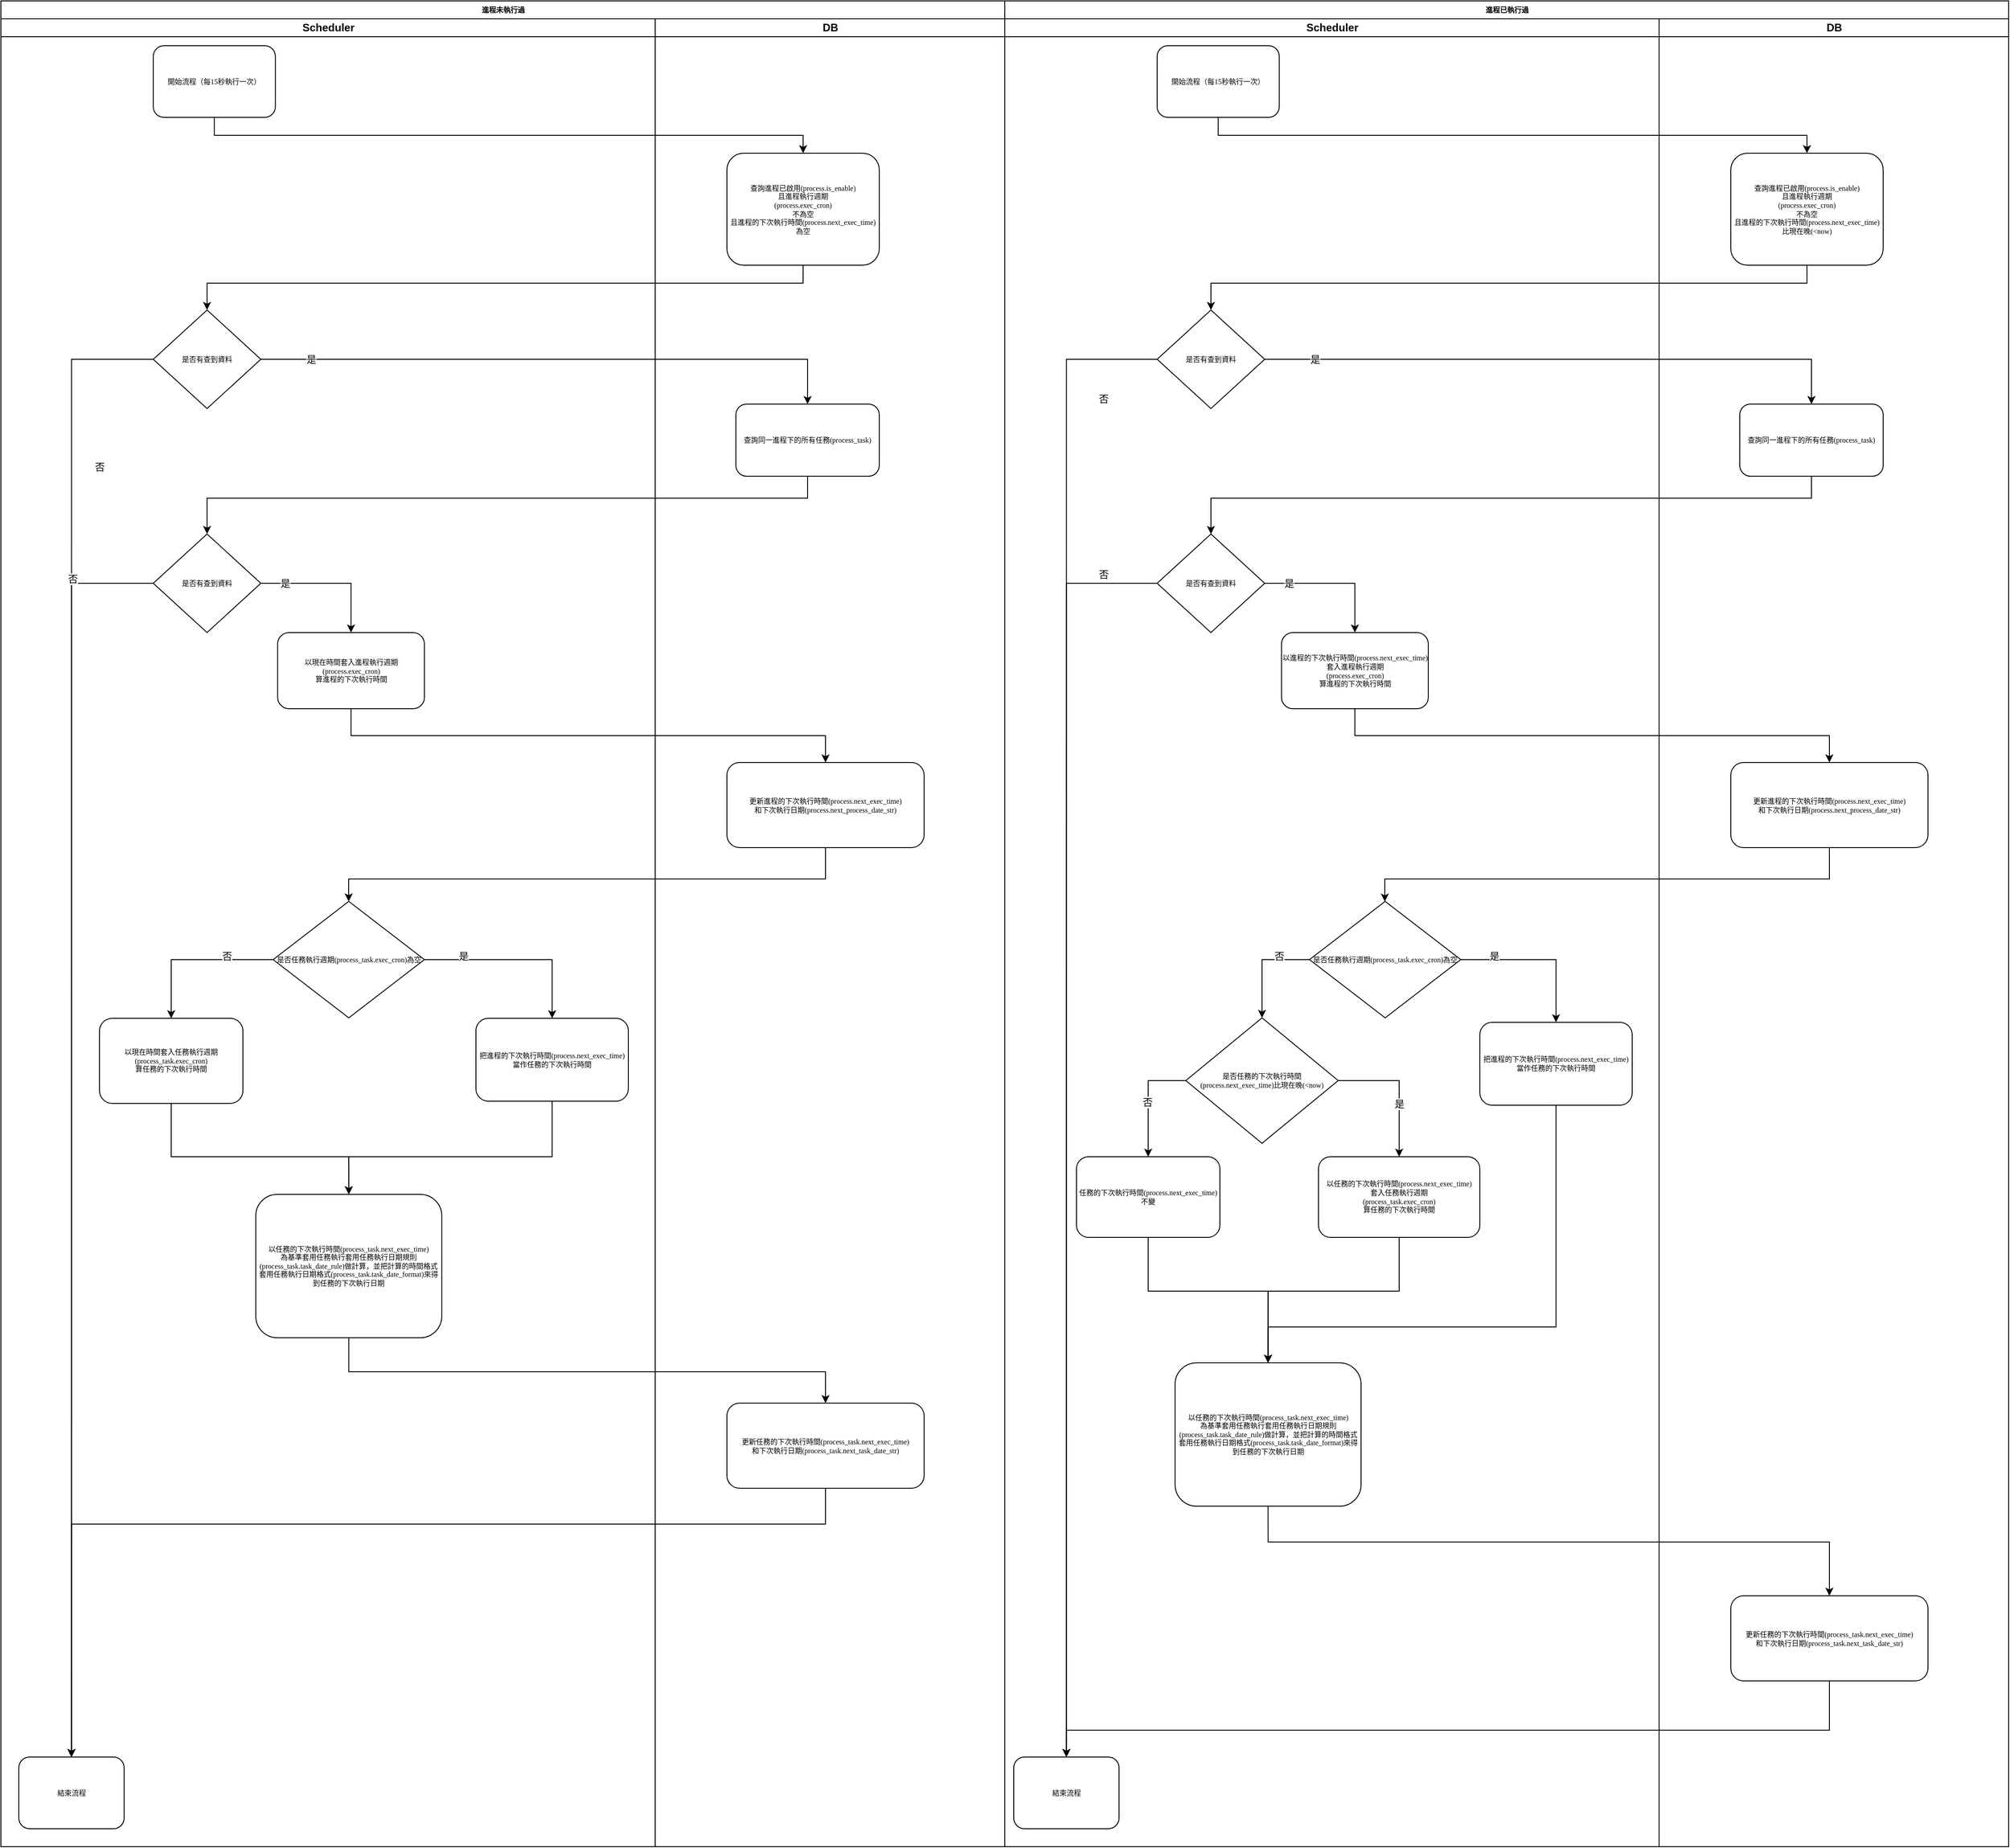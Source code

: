 <mxfile version="18.0.3" type="github">
  <diagram name="Page-1" id="74e2e168-ea6b-b213-b513-2b3c1d86103e">
    <mxGraphModel dx="2046" dy="591" grid="1" gridSize="10" guides="1" tooltips="1" connect="1" arrows="1" fold="1" page="1" pageScale="1" pageWidth="1100" pageHeight="850" background="none" math="0" shadow="0">
      <root>
        <mxCell id="0" />
        <mxCell id="1" parent="0" />
        <mxCell id="jiiuP7OG7V9hPEOmBm9L-1" value="進程未執行過" style="swimlane;html=1;childLayout=stackLayout;startSize=20;rounded=0;shadow=0;labelBackgroundColor=none;strokeWidth=1;fontFamily=Verdana;fontSize=8;align=center;" vertex="1" parent="1">
          <mxGeometry x="-1040" y="40" width="1120" height="2060" as="geometry" />
        </mxCell>
        <mxCell id="jiiuP7OG7V9hPEOmBm9L-29" style="edgeStyle=orthogonalEdgeStyle;rounded=0;orthogonalLoop=1;jettySize=auto;html=1;entryX=0.5;entryY=0;entryDx=0;entryDy=0;exitX=0.5;exitY=1;exitDx=0;exitDy=0;" edge="1" parent="jiiuP7OG7V9hPEOmBm9L-1" source="jiiuP7OG7V9hPEOmBm9L-26" target="jiiuP7OG7V9hPEOmBm9L-20">
          <mxGeometry relative="1" as="geometry">
            <mxPoint x="560" y="215" as="sourcePoint" />
            <Array as="points">
              <mxPoint x="895" y="315" />
              <mxPoint x="230" y="315" />
            </Array>
          </mxGeometry>
        </mxCell>
        <mxCell id="jiiuP7OG7V9hPEOmBm9L-154" value="" style="edgeStyle=orthogonalEdgeStyle;rounded=0;orthogonalLoop=1;jettySize=auto;html=1;entryX=0.5;entryY=0;entryDx=0;entryDy=0;exitX=1;exitY=0.5;exitDx=0;exitDy=0;" edge="1" parent="jiiuP7OG7V9hPEOmBm9L-1" source="jiiuP7OG7V9hPEOmBm9L-20" target="jiiuP7OG7V9hPEOmBm9L-159">
          <mxGeometry relative="1" as="geometry" />
        </mxCell>
        <mxCell id="jiiuP7OG7V9hPEOmBm9L-165" value="是" style="edgeLabel;html=1;align=center;verticalAlign=middle;resizable=0;points=[];" vertex="1" connectable="0" parent="jiiuP7OG7V9hPEOmBm9L-154">
          <mxGeometry x="-0.832" y="1" relative="1" as="geometry">
            <mxPoint y="1" as="offset" />
          </mxGeometry>
        </mxCell>
        <mxCell id="jiiuP7OG7V9hPEOmBm9L-162" style="edgeStyle=orthogonalEdgeStyle;rounded=0;orthogonalLoop=1;jettySize=auto;html=1;entryX=0.5;entryY=0;entryDx=0;entryDy=0;exitX=0.5;exitY=1;exitDx=0;exitDy=0;" edge="1" parent="jiiuP7OG7V9hPEOmBm9L-1" source="jiiuP7OG7V9hPEOmBm9L-159" target="jiiuP7OG7V9hPEOmBm9L-161">
          <mxGeometry relative="1" as="geometry">
            <mxPoint x="240" y="595" as="targetPoint" />
            <Array as="points">
              <mxPoint x="900" y="555" />
              <mxPoint x="230" y="555" />
            </Array>
          </mxGeometry>
        </mxCell>
        <mxCell id="jiiuP7OG7V9hPEOmBm9L-172" style="edgeStyle=orthogonalEdgeStyle;rounded=0;orthogonalLoop=1;jettySize=auto;html=1;entryX=0.5;entryY=0;entryDx=0;entryDy=0;exitX=0.5;exitY=1;exitDx=0;exitDy=0;" edge="1" parent="jiiuP7OG7V9hPEOmBm9L-1" source="jiiuP7OG7V9hPEOmBm9L-15" target="jiiuP7OG7V9hPEOmBm9L-155">
          <mxGeometry relative="1" as="geometry">
            <mxPoint x="920" y="855" as="targetPoint" />
          </mxGeometry>
        </mxCell>
        <mxCell id="jiiuP7OG7V9hPEOmBm9L-4" value="Scheduler" style="swimlane;html=1;startSize=20;" vertex="1" parent="jiiuP7OG7V9hPEOmBm9L-1">
          <mxGeometry y="20" width="730" height="2040" as="geometry" />
        </mxCell>
        <mxCell id="jiiuP7OG7V9hPEOmBm9L-5" value="結束流程" style="rounded=1;whiteSpace=wrap;html=1;shadow=0;labelBackgroundColor=none;strokeWidth=1;fontFamily=Verdana;fontSize=8;align=center;" vertex="1" parent="jiiuP7OG7V9hPEOmBm9L-4">
          <mxGeometry x="20" y="1940" width="117.5" height="80" as="geometry" />
        </mxCell>
        <mxCell id="jiiuP7OG7V9hPEOmBm9L-15" value="以現在時間套入進程執行週期&lt;br&gt;(process.exec_cron)&lt;br&gt;算進程的下次執行時間" style="rounded=1;whiteSpace=wrap;html=1;shadow=0;labelBackgroundColor=none;strokeWidth=1;fontFamily=Verdana;fontSize=8;align=center;" vertex="1" parent="jiiuP7OG7V9hPEOmBm9L-4">
          <mxGeometry x="308.75" y="685" width="163.75" height="85" as="geometry" />
        </mxCell>
        <mxCell id="jiiuP7OG7V9hPEOmBm9L-17" value="開始流程（每15秒執行一次）" style="rounded=1;whiteSpace=wrap;html=1;shadow=0;labelBackgroundColor=none;strokeWidth=1;fontFamily=Verdana;fontSize=8;align=center;" vertex="1" parent="jiiuP7OG7V9hPEOmBm9L-4">
          <mxGeometry x="170" y="30" width="136.25" height="80" as="geometry" />
        </mxCell>
        <mxCell id="jiiuP7OG7V9hPEOmBm9L-18" style="edgeStyle=orthogonalEdgeStyle;rounded=0;orthogonalLoop=1;jettySize=auto;html=1;exitX=0;exitY=0.5;exitDx=0;exitDy=0;entryX=0.5;entryY=0;entryDx=0;entryDy=0;" edge="1" parent="jiiuP7OG7V9hPEOmBm9L-4" source="jiiuP7OG7V9hPEOmBm9L-20" target="jiiuP7OG7V9hPEOmBm9L-5">
          <mxGeometry relative="1" as="geometry">
            <mxPoint x="121.25" y="1045" as="targetPoint" />
            <Array as="points">
              <mxPoint x="79" y="380" />
            </Array>
          </mxGeometry>
        </mxCell>
        <mxCell id="jiiuP7OG7V9hPEOmBm9L-19" value="否" style="edgeLabel;html=1;align=center;verticalAlign=middle;resizable=0;points=[];" vertex="1" connectable="0" parent="jiiuP7OG7V9hPEOmBm9L-18">
          <mxGeometry x="-0.554" y="1" relative="1" as="geometry">
            <mxPoint x="30" y="-157" as="offset" />
          </mxGeometry>
        </mxCell>
        <mxCell id="jiiuP7OG7V9hPEOmBm9L-20" value="是否有查到資料" style="rhombus;whiteSpace=wrap;html=1;fontSize=8;fontFamily=Verdana;rounded=0;shadow=0;labelBackgroundColor=none;strokeWidth=1;" vertex="1" parent="jiiuP7OG7V9hPEOmBm9L-4">
          <mxGeometry x="170" y="325" width="120" height="110" as="geometry" />
        </mxCell>
        <mxCell id="jiiuP7OG7V9hPEOmBm9L-164" value="" style="edgeStyle=orthogonalEdgeStyle;rounded=0;orthogonalLoop=1;jettySize=auto;html=1;exitX=1;exitY=0.5;exitDx=0;exitDy=0;entryX=0.5;entryY=0;entryDx=0;entryDy=0;" edge="1" parent="jiiuP7OG7V9hPEOmBm9L-4" source="jiiuP7OG7V9hPEOmBm9L-161" target="jiiuP7OG7V9hPEOmBm9L-15">
          <mxGeometry relative="1" as="geometry" />
        </mxCell>
        <mxCell id="jiiuP7OG7V9hPEOmBm9L-166" value="是" style="edgeLabel;html=1;align=center;verticalAlign=middle;resizable=0;points=[];" vertex="1" connectable="0" parent="jiiuP7OG7V9hPEOmBm9L-164">
          <mxGeometry x="-0.653" y="1" relative="1" as="geometry">
            <mxPoint y="1" as="offset" />
          </mxGeometry>
        </mxCell>
        <mxCell id="jiiuP7OG7V9hPEOmBm9L-173" value="否" style="edgeStyle=orthogonalEdgeStyle;rounded=0;orthogonalLoop=1;jettySize=auto;html=1;exitX=0;exitY=0.5;exitDx=0;exitDy=0;entryX=0.5;entryY=0;entryDx=0;entryDy=0;" edge="1" parent="jiiuP7OG7V9hPEOmBm9L-4" source="jiiuP7OG7V9hPEOmBm9L-161" target="jiiuP7OG7V9hPEOmBm9L-5">
          <mxGeometry x="-0.871" y="-5" relative="1" as="geometry">
            <mxPoint x="121.25" y="1045" as="targetPoint" />
            <mxPoint as="offset" />
          </mxGeometry>
        </mxCell>
        <mxCell id="jiiuP7OG7V9hPEOmBm9L-161" value="是否有查到資料" style="rhombus;whiteSpace=wrap;html=1;fontSize=8;fontFamily=Verdana;rounded=0;shadow=0;labelBackgroundColor=none;strokeWidth=1;" vertex="1" parent="jiiuP7OG7V9hPEOmBm9L-4">
          <mxGeometry x="170" y="575" width="120" height="110" as="geometry" />
        </mxCell>
        <mxCell id="jiiuP7OG7V9hPEOmBm9L-171" value="是否任務執行週期(process_task.exec_cron)為空" style="rhombus;whiteSpace=wrap;html=1;fontSize=8;fontFamily=Verdana;rounded=0;shadow=0;labelBackgroundColor=none;strokeWidth=1;" vertex="1" parent="jiiuP7OG7V9hPEOmBm9L-4">
          <mxGeometry x="303.75" y="985" width="168.75" height="130" as="geometry" />
        </mxCell>
        <mxCell id="jiiuP7OG7V9hPEOmBm9L-174" value="把進程的下次執行時間(process.next_exec_time)&lt;br&gt;當作任務的下次執行時間" style="whiteSpace=wrap;html=1;fontSize=8;fontFamily=Verdana;rounded=1;shadow=0;labelBackgroundColor=none;strokeWidth=1;" vertex="1" parent="jiiuP7OG7V9hPEOmBm9L-4">
          <mxGeometry x="530" y="1115.5" width="170" height="92.5" as="geometry" />
        </mxCell>
        <mxCell id="jiiuP7OG7V9hPEOmBm9L-175" value="" style="edgeStyle=orthogonalEdgeStyle;rounded=0;orthogonalLoop=1;jettySize=auto;html=1;" edge="1" parent="jiiuP7OG7V9hPEOmBm9L-4" source="jiiuP7OG7V9hPEOmBm9L-171" target="jiiuP7OG7V9hPEOmBm9L-174">
          <mxGeometry relative="1" as="geometry" />
        </mxCell>
        <mxCell id="jiiuP7OG7V9hPEOmBm9L-180" value="是" style="edgeLabel;html=1;align=center;verticalAlign=middle;resizable=0;points=[];" vertex="1" connectable="0" parent="jiiuP7OG7V9hPEOmBm9L-175">
          <mxGeometry x="-0.586" y="4" relative="1" as="geometry">
            <mxPoint as="offset" />
          </mxGeometry>
        </mxCell>
        <mxCell id="jiiuP7OG7V9hPEOmBm9L-184" style="edgeStyle=orthogonalEdgeStyle;rounded=0;orthogonalLoop=1;jettySize=auto;html=1;entryX=0.5;entryY=0;entryDx=0;entryDy=0;" edge="1" parent="jiiuP7OG7V9hPEOmBm9L-4" source="jiiuP7OG7V9hPEOmBm9L-178" target="jiiuP7OG7V9hPEOmBm9L-182">
          <mxGeometry relative="1" as="geometry">
            <Array as="points">
              <mxPoint x="190" y="1270" />
              <mxPoint x="388" y="1270" />
            </Array>
          </mxGeometry>
        </mxCell>
        <mxCell id="jiiuP7OG7V9hPEOmBm9L-178" value="&lt;span style=&quot;&quot;&gt;以現在時間套入任務執行週期&lt;/span&gt;&lt;br style=&quot;&quot;&gt;&lt;span style=&quot;&quot;&gt;(process_task.exec_cron)&lt;/span&gt;&lt;br style=&quot;&quot;&gt;&lt;span style=&quot;&quot;&gt;算任務的下次執行時間&lt;/span&gt;" style="whiteSpace=wrap;html=1;fontSize=8;fontFamily=Verdana;rounded=1;shadow=0;labelBackgroundColor=none;strokeWidth=1;" vertex="1" parent="jiiuP7OG7V9hPEOmBm9L-4">
          <mxGeometry x="110" y="1115.5" width="160.01" height="95" as="geometry" />
        </mxCell>
        <mxCell id="jiiuP7OG7V9hPEOmBm9L-179" value="" style="edgeStyle=orthogonalEdgeStyle;rounded=0;orthogonalLoop=1;jettySize=auto;html=1;" edge="1" parent="jiiuP7OG7V9hPEOmBm9L-4" source="jiiuP7OG7V9hPEOmBm9L-171" target="jiiuP7OG7V9hPEOmBm9L-178">
          <mxGeometry relative="1" as="geometry" />
        </mxCell>
        <mxCell id="jiiuP7OG7V9hPEOmBm9L-181" value="否" style="edgeLabel;html=1;align=center;verticalAlign=middle;resizable=0;points=[];" vertex="1" connectable="0" parent="jiiuP7OG7V9hPEOmBm9L-179">
          <mxGeometry x="-0.418" y="-4" relative="1" as="geometry">
            <mxPoint as="offset" />
          </mxGeometry>
        </mxCell>
        <mxCell id="jiiuP7OG7V9hPEOmBm9L-182" value="以任務的下次執行時間(process_task.next_exec_time)&lt;br&gt;為基準套用任務執行套用任務執行日期規則(process_task.task_date_rule)做計算，並把計算的時間格式套用任務執行日期格式(process_task.task_date_format)來得到任務的下次執行日期" style="whiteSpace=wrap;html=1;fontSize=8;fontFamily=Verdana;rounded=1;shadow=0;labelBackgroundColor=none;strokeWidth=1;" vertex="1" parent="jiiuP7OG7V9hPEOmBm9L-4">
          <mxGeometry x="284.38" y="1312" width="207.5" height="160" as="geometry" />
        </mxCell>
        <mxCell id="jiiuP7OG7V9hPEOmBm9L-183" value="" style="edgeStyle=orthogonalEdgeStyle;rounded=0;orthogonalLoop=1;jettySize=auto;html=1;entryX=0.5;entryY=0;entryDx=0;entryDy=0;" edge="1" parent="jiiuP7OG7V9hPEOmBm9L-4" source="jiiuP7OG7V9hPEOmBm9L-174" target="jiiuP7OG7V9hPEOmBm9L-182">
          <mxGeometry relative="1" as="geometry">
            <Array as="points">
              <mxPoint x="615" y="1270" />
              <mxPoint x="388" y="1270" />
            </Array>
          </mxGeometry>
        </mxCell>
        <mxCell id="jiiuP7OG7V9hPEOmBm9L-22" value="DB" style="swimlane;html=1;startSize=20;" vertex="1" parent="jiiuP7OG7V9hPEOmBm9L-1">
          <mxGeometry x="730" y="20" width="390" height="2040" as="geometry" />
        </mxCell>
        <mxCell id="jiiuP7OG7V9hPEOmBm9L-26" value="查詢進程已啟用(process.is_enable)&lt;br&gt;且進程執行週期&lt;br&gt;(process.exec_cron)&lt;br&gt;不為空&lt;br&gt;且進程的下次執行時間(process.next_exec_time)為空" style="whiteSpace=wrap;html=1;fontSize=8;fontFamily=Verdana;rounded=1;shadow=0;labelBackgroundColor=none;strokeWidth=1;" vertex="1" parent="jiiuP7OG7V9hPEOmBm9L-22">
          <mxGeometry x="80" y="150" width="170" height="125" as="geometry" />
        </mxCell>
        <mxCell id="jiiuP7OG7V9hPEOmBm9L-155" value="更新進程的下次執行時間(process.next_exec_time)&lt;br&gt;和下次執行日期(process.next_process_date_str)" style="whiteSpace=wrap;html=1;fontSize=8;fontFamily=Verdana;rounded=1;shadow=0;labelBackgroundColor=none;strokeWidth=1;" vertex="1" parent="jiiuP7OG7V9hPEOmBm9L-22">
          <mxGeometry x="80" y="830" width="220" height="95" as="geometry" />
        </mxCell>
        <mxCell id="jiiuP7OG7V9hPEOmBm9L-159" value="查詢同一進程下的所有任務(process_task)" style="whiteSpace=wrap;html=1;fontSize=8;fontFamily=Verdana;rounded=1;shadow=0;labelBackgroundColor=none;strokeWidth=1;" vertex="1" parent="jiiuP7OG7V9hPEOmBm9L-22">
          <mxGeometry x="90" y="430" width="160" height="80.5" as="geometry" />
        </mxCell>
        <mxCell id="jiiuP7OG7V9hPEOmBm9L-185" value="更新任務的下次執行時間(process_task.next_exec_time)&lt;br&gt;和下次執行日期(process_task.next_task_date_str)" style="whiteSpace=wrap;html=1;fontSize=8;fontFamily=Verdana;rounded=1;shadow=0;labelBackgroundColor=none;strokeWidth=1;" vertex="1" parent="jiiuP7OG7V9hPEOmBm9L-22">
          <mxGeometry x="80" y="1545" width="220" height="95" as="geometry" />
        </mxCell>
        <mxCell id="jiiuP7OG7V9hPEOmBm9L-176" style="edgeStyle=orthogonalEdgeStyle;rounded=0;orthogonalLoop=1;jettySize=auto;html=1;entryX=0.5;entryY=0;entryDx=0;entryDy=0;exitX=0.5;exitY=1;exitDx=0;exitDy=0;" edge="1" parent="jiiuP7OG7V9hPEOmBm9L-1" source="jiiuP7OG7V9hPEOmBm9L-17" target="jiiuP7OG7V9hPEOmBm9L-26">
          <mxGeometry relative="1" as="geometry" />
        </mxCell>
        <mxCell id="jiiuP7OG7V9hPEOmBm9L-177" style="edgeStyle=orthogonalEdgeStyle;rounded=0;orthogonalLoop=1;jettySize=auto;html=1;" edge="1" parent="jiiuP7OG7V9hPEOmBm9L-1" source="jiiuP7OG7V9hPEOmBm9L-155" target="jiiuP7OG7V9hPEOmBm9L-171">
          <mxGeometry relative="1" as="geometry">
            <Array as="points">
              <mxPoint x="920" y="980" />
              <mxPoint x="388" y="980" />
            </Array>
          </mxGeometry>
        </mxCell>
        <mxCell id="jiiuP7OG7V9hPEOmBm9L-186" style="edgeStyle=orthogonalEdgeStyle;rounded=0;orthogonalLoop=1;jettySize=auto;html=1;entryX=0.5;entryY=0;entryDx=0;entryDy=0;" edge="1" parent="jiiuP7OG7V9hPEOmBm9L-1" source="jiiuP7OG7V9hPEOmBm9L-182" target="jiiuP7OG7V9hPEOmBm9L-185">
          <mxGeometry relative="1" as="geometry">
            <Array as="points">
              <mxPoint x="388" y="1530" />
              <mxPoint x="920" y="1530" />
            </Array>
          </mxGeometry>
        </mxCell>
        <mxCell id="jiiuP7OG7V9hPEOmBm9L-187" style="edgeStyle=orthogonalEdgeStyle;rounded=0;orthogonalLoop=1;jettySize=auto;html=1;entryX=0.5;entryY=0;entryDx=0;entryDy=0;" edge="1" parent="jiiuP7OG7V9hPEOmBm9L-1" source="jiiuP7OG7V9hPEOmBm9L-185" target="jiiuP7OG7V9hPEOmBm9L-5">
          <mxGeometry relative="1" as="geometry">
            <Array as="points">
              <mxPoint x="920" y="1700" />
              <mxPoint x="79" y="1700" />
            </Array>
          </mxGeometry>
        </mxCell>
        <mxCell id="jiiuP7OG7V9hPEOmBm9L-188" value="進程已執行過" style="swimlane;html=1;childLayout=stackLayout;startSize=20;rounded=0;shadow=0;labelBackgroundColor=none;strokeWidth=1;fontFamily=Verdana;fontSize=8;align=center;" vertex="1" parent="1">
          <mxGeometry x="80" y="40" width="1120" height="2060" as="geometry" />
        </mxCell>
        <mxCell id="jiiuP7OG7V9hPEOmBm9L-189" style="edgeStyle=orthogonalEdgeStyle;rounded=0;orthogonalLoop=1;jettySize=auto;html=1;entryX=0.5;entryY=0;entryDx=0;entryDy=0;exitX=0.5;exitY=1;exitDx=0;exitDy=0;" edge="1" parent="jiiuP7OG7V9hPEOmBm9L-188" source="jiiuP7OG7V9hPEOmBm9L-216" target="jiiuP7OG7V9hPEOmBm9L-200">
          <mxGeometry relative="1" as="geometry">
            <mxPoint x="560" y="215" as="sourcePoint" />
            <Array as="points">
              <mxPoint x="895" y="315" />
              <mxPoint x="230" y="315" />
            </Array>
          </mxGeometry>
        </mxCell>
        <mxCell id="jiiuP7OG7V9hPEOmBm9L-190" value="" style="edgeStyle=orthogonalEdgeStyle;rounded=0;orthogonalLoop=1;jettySize=auto;html=1;entryX=0.5;entryY=0;entryDx=0;entryDy=0;exitX=1;exitY=0.5;exitDx=0;exitDy=0;" edge="1" parent="jiiuP7OG7V9hPEOmBm9L-188" source="jiiuP7OG7V9hPEOmBm9L-200" target="jiiuP7OG7V9hPEOmBm9L-218">
          <mxGeometry relative="1" as="geometry" />
        </mxCell>
        <mxCell id="jiiuP7OG7V9hPEOmBm9L-191" value="是" style="edgeLabel;html=1;align=center;verticalAlign=middle;resizable=0;points=[];" vertex="1" connectable="0" parent="jiiuP7OG7V9hPEOmBm9L-190">
          <mxGeometry x="-0.832" y="1" relative="1" as="geometry">
            <mxPoint y="1" as="offset" />
          </mxGeometry>
        </mxCell>
        <mxCell id="jiiuP7OG7V9hPEOmBm9L-192" style="edgeStyle=orthogonalEdgeStyle;rounded=0;orthogonalLoop=1;jettySize=auto;html=1;entryX=0.5;entryY=0;entryDx=0;entryDy=0;exitX=0.5;exitY=1;exitDx=0;exitDy=0;" edge="1" parent="jiiuP7OG7V9hPEOmBm9L-188" source="jiiuP7OG7V9hPEOmBm9L-218" target="jiiuP7OG7V9hPEOmBm9L-204">
          <mxGeometry relative="1" as="geometry">
            <mxPoint x="240" y="595" as="targetPoint" />
            <Array as="points">
              <mxPoint x="900" y="555" />
              <mxPoint x="230" y="555" />
            </Array>
          </mxGeometry>
        </mxCell>
        <mxCell id="jiiuP7OG7V9hPEOmBm9L-193" style="edgeStyle=orthogonalEdgeStyle;rounded=0;orthogonalLoop=1;jettySize=auto;html=1;entryX=0.5;entryY=0;entryDx=0;entryDy=0;exitX=0.5;exitY=1;exitDx=0;exitDy=0;" edge="1" parent="jiiuP7OG7V9hPEOmBm9L-188" source="jiiuP7OG7V9hPEOmBm9L-196" target="jiiuP7OG7V9hPEOmBm9L-217">
          <mxGeometry relative="1" as="geometry">
            <mxPoint x="920" y="855" as="targetPoint" />
          </mxGeometry>
        </mxCell>
        <mxCell id="jiiuP7OG7V9hPEOmBm9L-194" value="Scheduler" style="swimlane;html=1;startSize=20;rounded=0;" vertex="1" parent="jiiuP7OG7V9hPEOmBm9L-188">
          <mxGeometry y="20" width="730" height="2040" as="geometry" />
        </mxCell>
        <mxCell id="jiiuP7OG7V9hPEOmBm9L-195" value="結束流程" style="rounded=1;whiteSpace=wrap;html=1;shadow=0;labelBackgroundColor=none;strokeWidth=1;fontFamily=Verdana;fontSize=8;align=center;" vertex="1" parent="jiiuP7OG7V9hPEOmBm9L-194">
          <mxGeometry x="10" y="1940" width="117.5" height="80" as="geometry" />
        </mxCell>
        <mxCell id="jiiuP7OG7V9hPEOmBm9L-196" value="以進程的下次執行時間(process.next_exec_time)套入進程執行週期&lt;br&gt;(process.exec_cron)&lt;br&gt;算進程的下次執行時間" style="rounded=1;whiteSpace=wrap;html=1;shadow=0;labelBackgroundColor=none;strokeWidth=1;fontFamily=Verdana;fontSize=8;align=center;" vertex="1" parent="jiiuP7OG7V9hPEOmBm9L-194">
          <mxGeometry x="308.75" y="685" width="163.75" height="85" as="geometry" />
        </mxCell>
        <mxCell id="jiiuP7OG7V9hPEOmBm9L-197" value="開始流程（每15秒執行一次）" style="rounded=1;whiteSpace=wrap;html=1;shadow=0;labelBackgroundColor=none;strokeWidth=1;fontFamily=Verdana;fontSize=8;align=center;" vertex="1" parent="jiiuP7OG7V9hPEOmBm9L-194">
          <mxGeometry x="170" y="30" width="136.25" height="80" as="geometry" />
        </mxCell>
        <mxCell id="jiiuP7OG7V9hPEOmBm9L-198" style="edgeStyle=orthogonalEdgeStyle;rounded=0;orthogonalLoop=1;jettySize=auto;html=1;exitX=0;exitY=0.5;exitDx=0;exitDy=0;entryX=0.5;entryY=0;entryDx=0;entryDy=0;" edge="1" parent="jiiuP7OG7V9hPEOmBm9L-194" source="jiiuP7OG7V9hPEOmBm9L-200" target="jiiuP7OG7V9hPEOmBm9L-195">
          <mxGeometry relative="1" as="geometry">
            <mxPoint x="121.25" y="1045" as="targetPoint" />
            <Array as="points">
              <mxPoint x="69" y="380" />
            </Array>
          </mxGeometry>
        </mxCell>
        <mxCell id="jiiuP7OG7V9hPEOmBm9L-199" value="否" style="edgeLabel;html=1;align=center;verticalAlign=middle;resizable=0;points=[];" vertex="1" connectable="0" parent="jiiuP7OG7V9hPEOmBm9L-198">
          <mxGeometry x="-0.554" y="1" relative="1" as="geometry">
            <mxPoint x="40" y="-226" as="offset" />
          </mxGeometry>
        </mxCell>
        <mxCell id="jiiuP7OG7V9hPEOmBm9L-200" value="是否有查到資料" style="rhombus;whiteSpace=wrap;html=1;fontSize=8;fontFamily=Verdana;rounded=0;shadow=0;labelBackgroundColor=none;strokeWidth=1;" vertex="1" parent="jiiuP7OG7V9hPEOmBm9L-194">
          <mxGeometry x="170" y="325" width="120" height="110" as="geometry" />
        </mxCell>
        <mxCell id="jiiuP7OG7V9hPEOmBm9L-201" value="" style="edgeStyle=orthogonalEdgeStyle;rounded=0;orthogonalLoop=1;jettySize=auto;html=1;exitX=1;exitY=0.5;exitDx=0;exitDy=0;entryX=0.5;entryY=0;entryDx=0;entryDy=0;" edge="1" parent="jiiuP7OG7V9hPEOmBm9L-194" source="jiiuP7OG7V9hPEOmBm9L-204" target="jiiuP7OG7V9hPEOmBm9L-196">
          <mxGeometry relative="1" as="geometry" />
        </mxCell>
        <mxCell id="jiiuP7OG7V9hPEOmBm9L-202" value="是" style="edgeLabel;html=1;align=center;verticalAlign=middle;resizable=0;points=[];" vertex="1" connectable="0" parent="jiiuP7OG7V9hPEOmBm9L-201">
          <mxGeometry x="-0.653" y="1" relative="1" as="geometry">
            <mxPoint y="1" as="offset" />
          </mxGeometry>
        </mxCell>
        <mxCell id="jiiuP7OG7V9hPEOmBm9L-203" value="否" style="edgeStyle=orthogonalEdgeStyle;rounded=0;orthogonalLoop=1;jettySize=auto;html=1;exitX=0;exitY=0.5;exitDx=0;exitDy=0;entryX=0.5;entryY=0;entryDx=0;entryDy=0;" edge="1" parent="jiiuP7OG7V9hPEOmBm9L-194" source="jiiuP7OG7V9hPEOmBm9L-204" target="jiiuP7OG7V9hPEOmBm9L-195">
          <mxGeometry x="-0.915" y="-10" relative="1" as="geometry">
            <mxPoint x="121.25" y="1045" as="targetPoint" />
            <mxPoint as="offset" />
          </mxGeometry>
        </mxCell>
        <mxCell id="jiiuP7OG7V9hPEOmBm9L-204" value="是否有查到資料" style="rhombus;whiteSpace=wrap;html=1;fontSize=8;fontFamily=Verdana;rounded=0;shadow=0;labelBackgroundColor=none;strokeWidth=1;" vertex="1" parent="jiiuP7OG7V9hPEOmBm9L-194">
          <mxGeometry x="170" y="575" width="120" height="110" as="geometry" />
        </mxCell>
        <mxCell id="jiiuP7OG7V9hPEOmBm9L-205" value="是否任務執行週期(process_task.exec_cron)為空" style="rhombus;whiteSpace=wrap;html=1;fontSize=8;fontFamily=Verdana;rounded=0;shadow=0;labelBackgroundColor=none;strokeWidth=1;" vertex="1" parent="jiiuP7OG7V9hPEOmBm9L-194">
          <mxGeometry x="340" y="985" width="168.75" height="130" as="geometry" />
        </mxCell>
        <mxCell id="jiiuP7OG7V9hPEOmBm9L-206" value="把進程的下次執行時間(process.next_exec_time)&lt;br&gt;當作任務的下次執行時間" style="whiteSpace=wrap;html=1;fontSize=8;fontFamily=Verdana;rounded=1;shadow=0;labelBackgroundColor=none;strokeWidth=1;" vertex="1" parent="jiiuP7OG7V9hPEOmBm9L-194">
          <mxGeometry x="530" y="1120" width="170" height="92.5" as="geometry" />
        </mxCell>
        <mxCell id="jiiuP7OG7V9hPEOmBm9L-207" value="" style="edgeStyle=orthogonalEdgeStyle;rounded=0;orthogonalLoop=1;jettySize=auto;html=1;" edge="1" parent="jiiuP7OG7V9hPEOmBm9L-194" source="jiiuP7OG7V9hPEOmBm9L-205" target="jiiuP7OG7V9hPEOmBm9L-206">
          <mxGeometry relative="1" as="geometry" />
        </mxCell>
        <mxCell id="jiiuP7OG7V9hPEOmBm9L-208" value="是" style="edgeLabel;html=1;align=center;verticalAlign=middle;resizable=0;points=[];" vertex="1" connectable="0" parent="jiiuP7OG7V9hPEOmBm9L-207">
          <mxGeometry x="-0.586" y="4" relative="1" as="geometry">
            <mxPoint as="offset" />
          </mxGeometry>
        </mxCell>
        <mxCell id="jiiuP7OG7V9hPEOmBm9L-211" value="" style="edgeStyle=orthogonalEdgeStyle;rounded=0;orthogonalLoop=1;jettySize=auto;html=1;entryX=0.5;entryY=0;entryDx=0;entryDy=0;exitX=0;exitY=0.5;exitDx=0;exitDy=0;" edge="1" parent="jiiuP7OG7V9hPEOmBm9L-194" source="jiiuP7OG7V9hPEOmBm9L-205" target="jiiuP7OG7V9hPEOmBm9L-225">
          <mxGeometry relative="1" as="geometry">
            <mxPoint x="190" y="1120" as="targetPoint" />
          </mxGeometry>
        </mxCell>
        <mxCell id="jiiuP7OG7V9hPEOmBm9L-212" value="否" style="edgeLabel;html=1;align=center;verticalAlign=middle;resizable=0;points=[];" vertex="1" connectable="0" parent="jiiuP7OG7V9hPEOmBm9L-211">
          <mxGeometry x="-0.418" y="-4" relative="1" as="geometry">
            <mxPoint as="offset" />
          </mxGeometry>
        </mxCell>
        <mxCell id="jiiuP7OG7V9hPEOmBm9L-213" value="以任務的下次執行時間(process_task.next_exec_time)&lt;br&gt;為基準套用任務執行套用任務執行日期規則(process_task.task_date_rule)做計算，並把計算的時間格式套用任務執行日期格式(process_task.task_date_format)來得到任務的下次執行日期" style="whiteSpace=wrap;html=1;fontSize=8;fontFamily=Verdana;rounded=1;shadow=0;labelBackgroundColor=none;strokeWidth=1;" vertex="1" parent="jiiuP7OG7V9hPEOmBm9L-194">
          <mxGeometry x="190" y="1500" width="207.5" height="160" as="geometry" />
        </mxCell>
        <mxCell id="jiiuP7OG7V9hPEOmBm9L-214" value="" style="edgeStyle=orthogonalEdgeStyle;rounded=0;orthogonalLoop=1;jettySize=auto;html=1;entryX=0.5;entryY=0;entryDx=0;entryDy=0;" edge="1" parent="jiiuP7OG7V9hPEOmBm9L-194" source="jiiuP7OG7V9hPEOmBm9L-206" target="jiiuP7OG7V9hPEOmBm9L-213">
          <mxGeometry relative="1" as="geometry">
            <Array as="points">
              <mxPoint x="615" y="1460" />
              <mxPoint x="294" y="1460" />
            </Array>
          </mxGeometry>
        </mxCell>
        <mxCell id="jiiuP7OG7V9hPEOmBm9L-225" value="是否任務的下次執行時間(process.next_exec_time)比現在晚(&amp;lt;now)" style="rhombus;whiteSpace=wrap;html=1;fontSize=8;fontFamily=Verdana;rounded=0;shadow=0;labelBackgroundColor=none;strokeWidth=1;" vertex="1" parent="jiiuP7OG7V9hPEOmBm9L-194">
          <mxGeometry x="202" y="1115" width="170" height="140" as="geometry" />
        </mxCell>
        <mxCell id="jiiuP7OG7V9hPEOmBm9L-232" value="" style="edgeStyle=orthogonalEdgeStyle;rounded=0;orthogonalLoop=1;jettySize=auto;html=1;entryX=0.5;entryY=0;entryDx=0;entryDy=0;" edge="1" parent="jiiuP7OG7V9hPEOmBm9L-194" source="jiiuP7OG7V9hPEOmBm9L-227" target="jiiuP7OG7V9hPEOmBm9L-213">
          <mxGeometry relative="1" as="geometry">
            <Array as="points">
              <mxPoint x="440" y="1420" />
              <mxPoint x="294" y="1420" />
            </Array>
          </mxGeometry>
        </mxCell>
        <mxCell id="jiiuP7OG7V9hPEOmBm9L-227" value="&lt;span style=&quot;&quot;&gt;以&lt;/span&gt;任務的下次執行時間(process.next_exec_time)&lt;br&gt;&lt;span style=&quot;&quot;&gt;套入任務執行週期&lt;/span&gt;&lt;br style=&quot;&quot;&gt;&lt;span style=&quot;&quot;&gt;(process_task.exec_cron)&lt;/span&gt;&lt;br style=&quot;&quot;&gt;&lt;span style=&quot;&quot;&gt;算任務的下次執行時間&lt;/span&gt;" style="whiteSpace=wrap;html=1;fontSize=8;fontFamily=Verdana;rounded=1;shadow=0;labelBackgroundColor=none;strokeWidth=1;" vertex="1" parent="jiiuP7OG7V9hPEOmBm9L-194">
          <mxGeometry x="350" y="1270" width="180" height="90" as="geometry" />
        </mxCell>
        <mxCell id="jiiuP7OG7V9hPEOmBm9L-228" value="是" style="edgeStyle=orthogonalEdgeStyle;rounded=0;orthogonalLoop=1;jettySize=auto;html=1;exitX=1;exitY=0.5;exitDx=0;exitDy=0;" edge="1" parent="jiiuP7OG7V9hPEOmBm9L-194" source="jiiuP7OG7V9hPEOmBm9L-225" target="jiiuP7OG7V9hPEOmBm9L-227">
          <mxGeometry x="0.226" relative="1" as="geometry">
            <mxPoint as="offset" />
          </mxGeometry>
        </mxCell>
        <mxCell id="jiiuP7OG7V9hPEOmBm9L-229" value="任務的下次執行時間(process.next_exec_time)不變" style="whiteSpace=wrap;html=1;fontSize=8;fontFamily=Verdana;rounded=1;shadow=0;labelBackgroundColor=none;strokeWidth=1;" vertex="1" parent="jiiuP7OG7V9hPEOmBm9L-194">
          <mxGeometry x="80" y="1270" width="160" height="90" as="geometry" />
        </mxCell>
        <mxCell id="jiiuP7OG7V9hPEOmBm9L-230" value="" style="edgeStyle=orthogonalEdgeStyle;rounded=0;orthogonalLoop=1;jettySize=auto;html=1;exitX=0;exitY=0.5;exitDx=0;exitDy=0;entryX=0.5;entryY=0;entryDx=0;entryDy=0;" edge="1" parent="jiiuP7OG7V9hPEOmBm9L-194" source="jiiuP7OG7V9hPEOmBm9L-225" target="jiiuP7OG7V9hPEOmBm9L-229">
          <mxGeometry relative="1" as="geometry">
            <Array as="points">
              <mxPoint x="160" y="1185" />
            </Array>
          </mxGeometry>
        </mxCell>
        <mxCell id="jiiuP7OG7V9hPEOmBm9L-231" value="否" style="edgeLabel;html=1;align=center;verticalAlign=middle;resizable=0;points=[];" vertex="1" connectable="0" parent="jiiuP7OG7V9hPEOmBm9L-230">
          <mxGeometry x="0.029" y="-1" relative="1" as="geometry">
            <mxPoint as="offset" />
          </mxGeometry>
        </mxCell>
        <mxCell id="jiiuP7OG7V9hPEOmBm9L-233" value="" style="edgeStyle=orthogonalEdgeStyle;rounded=0;orthogonalLoop=1;jettySize=auto;html=1;entryX=0.5;entryY=0;entryDx=0;entryDy=0;" edge="1" parent="jiiuP7OG7V9hPEOmBm9L-194" source="jiiuP7OG7V9hPEOmBm9L-229" target="jiiuP7OG7V9hPEOmBm9L-213">
          <mxGeometry relative="1" as="geometry">
            <mxPoint x="190" y="1570" as="targetPoint" />
            <Array as="points">
              <mxPoint x="160" y="1420" />
              <mxPoint x="294" y="1420" />
            </Array>
          </mxGeometry>
        </mxCell>
        <mxCell id="jiiuP7OG7V9hPEOmBm9L-222" style="edgeStyle=orthogonalEdgeStyle;rounded=0;orthogonalLoop=1;jettySize=auto;html=1;entryX=0.5;entryY=0;entryDx=0;entryDy=0;exitX=0.5;exitY=1;exitDx=0;exitDy=0;" edge="1" parent="jiiuP7OG7V9hPEOmBm9L-188" source="jiiuP7OG7V9hPEOmBm9L-213" target="jiiuP7OG7V9hPEOmBm9L-219">
          <mxGeometry relative="1" as="geometry">
            <mxPoint x="920" y="1835" as="targetPoint" />
            <Array as="points">
              <mxPoint x="294" y="1720" />
              <mxPoint x="920" y="1720" />
            </Array>
          </mxGeometry>
        </mxCell>
        <mxCell id="jiiuP7OG7V9hPEOmBm9L-223" style="edgeStyle=orthogonalEdgeStyle;rounded=0;orthogonalLoop=1;jettySize=auto;html=1;entryX=0.5;entryY=0;entryDx=0;entryDy=0;exitX=0.5;exitY=1;exitDx=0;exitDy=0;" edge="1" parent="jiiuP7OG7V9hPEOmBm9L-188" source="jiiuP7OG7V9hPEOmBm9L-219" target="jiiuP7OG7V9hPEOmBm9L-195">
          <mxGeometry relative="1" as="geometry">
            <mxPoint x="920" y="1930" as="sourcePoint" />
            <Array as="points">
              <mxPoint x="920" y="1930" />
              <mxPoint x="69" y="1930" />
            </Array>
          </mxGeometry>
        </mxCell>
        <mxCell id="jiiuP7OG7V9hPEOmBm9L-215" value="DB" style="swimlane;html=1;startSize=20;" vertex="1" parent="jiiuP7OG7V9hPEOmBm9L-188">
          <mxGeometry x="730" y="20" width="390" height="2040" as="geometry" />
        </mxCell>
        <mxCell id="jiiuP7OG7V9hPEOmBm9L-216" value="查詢進程已啟用(process.is_enable)&lt;br&gt;且進程執行週期&lt;br&gt;(process.exec_cron)&lt;br&gt;不為空&lt;br&gt;且進程的下次執行時間(process.next_exec_time)比現在晚(&amp;lt;now)" style="whiteSpace=wrap;html=1;fontSize=8;fontFamily=Verdana;rounded=1;shadow=0;labelBackgroundColor=none;strokeWidth=1;" vertex="1" parent="jiiuP7OG7V9hPEOmBm9L-215">
          <mxGeometry x="80" y="150" width="170" height="125" as="geometry" />
        </mxCell>
        <mxCell id="jiiuP7OG7V9hPEOmBm9L-217" value="更新進程的下次執行時間(process.next_exec_time)&lt;br&gt;和下次執行日期(process.next_process_date_str)" style="whiteSpace=wrap;html=1;fontSize=8;fontFamily=Verdana;rounded=1;shadow=0;labelBackgroundColor=none;strokeWidth=1;" vertex="1" parent="jiiuP7OG7V9hPEOmBm9L-215">
          <mxGeometry x="80" y="830" width="220" height="95" as="geometry" />
        </mxCell>
        <mxCell id="jiiuP7OG7V9hPEOmBm9L-218" value="查詢同一進程下的所有任務(process_task)" style="whiteSpace=wrap;html=1;fontSize=8;fontFamily=Verdana;rounded=1;shadow=0;labelBackgroundColor=none;strokeWidth=1;" vertex="1" parent="jiiuP7OG7V9hPEOmBm9L-215">
          <mxGeometry x="90" y="430" width="160" height="80.5" as="geometry" />
        </mxCell>
        <mxCell id="jiiuP7OG7V9hPEOmBm9L-219" value="更新任務的下次執行時間(process_task.next_exec_time)&lt;br&gt;和下次執行日期(process_task.next_task_date_str)" style="whiteSpace=wrap;html=1;fontSize=8;fontFamily=Verdana;rounded=1;shadow=0;labelBackgroundColor=none;strokeWidth=1;" vertex="1" parent="jiiuP7OG7V9hPEOmBm9L-215">
          <mxGeometry x="80" y="1760" width="220" height="95" as="geometry" />
        </mxCell>
        <mxCell id="jiiuP7OG7V9hPEOmBm9L-220" style="edgeStyle=orthogonalEdgeStyle;rounded=0;orthogonalLoop=1;jettySize=auto;html=1;entryX=0.5;entryY=0;entryDx=0;entryDy=0;exitX=0.5;exitY=1;exitDx=0;exitDy=0;" edge="1" parent="jiiuP7OG7V9hPEOmBm9L-188" source="jiiuP7OG7V9hPEOmBm9L-197" target="jiiuP7OG7V9hPEOmBm9L-216">
          <mxGeometry relative="1" as="geometry" />
        </mxCell>
        <mxCell id="jiiuP7OG7V9hPEOmBm9L-221" style="edgeStyle=orthogonalEdgeStyle;rounded=0;orthogonalLoop=1;jettySize=auto;html=1;" edge="1" parent="jiiuP7OG7V9hPEOmBm9L-188" source="jiiuP7OG7V9hPEOmBm9L-217" target="jiiuP7OG7V9hPEOmBm9L-205">
          <mxGeometry relative="1" as="geometry">
            <Array as="points">
              <mxPoint x="920" y="980" />
              <mxPoint x="424" y="980" />
            </Array>
          </mxGeometry>
        </mxCell>
      </root>
    </mxGraphModel>
  </diagram>
</mxfile>
